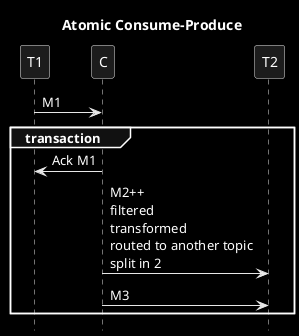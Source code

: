     @startuml
title Atomic Consume-Produce
hide footbox
skinparam monochrome reverse
participant T1
participant C

T1->C: M1
group transaction
    C->T1: Ack M1
    C->T2: M2++\nfiltered\ntransformed\nrouted to another topic\nsplit in 2
    C->T2: M3
end
@enduml
- +Send M3 to T2/T3
- Receive M1b => stateful

